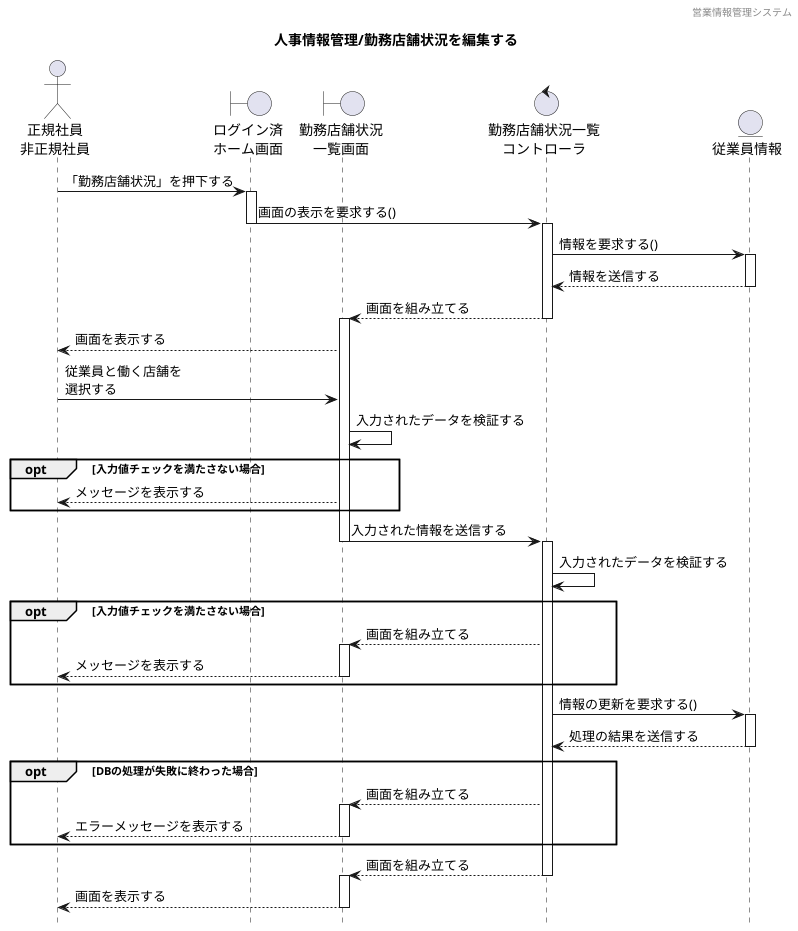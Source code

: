 @startuml ../../images/勤務店舗状況編集/勤務店舗状況編集
' 下アイコン除去
hide footbox
' ヘッダー
header 営業情報管理システム
' タイトル
title 人事情報管理/勤務店舗状況を編集する

' actor "" as 
actor "正規社員\n非正規社員" as a1

' boundary "" as 
boundary "ログイン済\nホーム画面" as b1
boundary "勤務店舗状況\n一覧画面" as b2

' control "" as 
control "勤務店舗状況一覧\nコントローラ" as c1

' entity "" as
entity "従業員情報" as e1

a1 -> b1 : 「勤務店舗状況」を押下する
activate b1
b1 -> c1 : 画面の表示を要求する()
deactivate b1
activate c1
c1 -> e1 : 情報を要求する()
activate e1
e1 --> c1 : 情報を送信する
deactivate e1
c1 --> b2 : 画面を組み立てる
deactivate c1
activate b2
b2 --> a1 : 画面を表示する
a1 -> b2 : 従業員と働く店舗を\n選択する
b2 -> b2 : 入力されたデータを検証する
opt  入力値チェックを満たさない場合
b2 --> a1 : メッセージを表示する
end
b2 -> c1 : 入力された情報を送信する
deactivate b2
activate c1
c1 -> c1 : 入力されたデータを検証する
opt  入力値チェックを満たさない場合
c1 --> b2 : 画面を組み立てる
activate b2
b2 --> a1 : メッセージを表示する
deactivate b2
end
c1 -> e1 : 情報の更新を要求する()
activate e1
e1 --> c1 : 処理の結果を送信する
deactivate e1
opt DBの処理が失敗に終わった場合
c1 --> b2 : 画面を組み立てる
activate b2
b2 --> a1 : エラーメッセージを表示する
deactivate b2
end
c1 --> b2 : 画面を組み立てる
deactivate c1
activate b2
b2 --> a1 : 画面を表示する
deactivate b2

@enduml